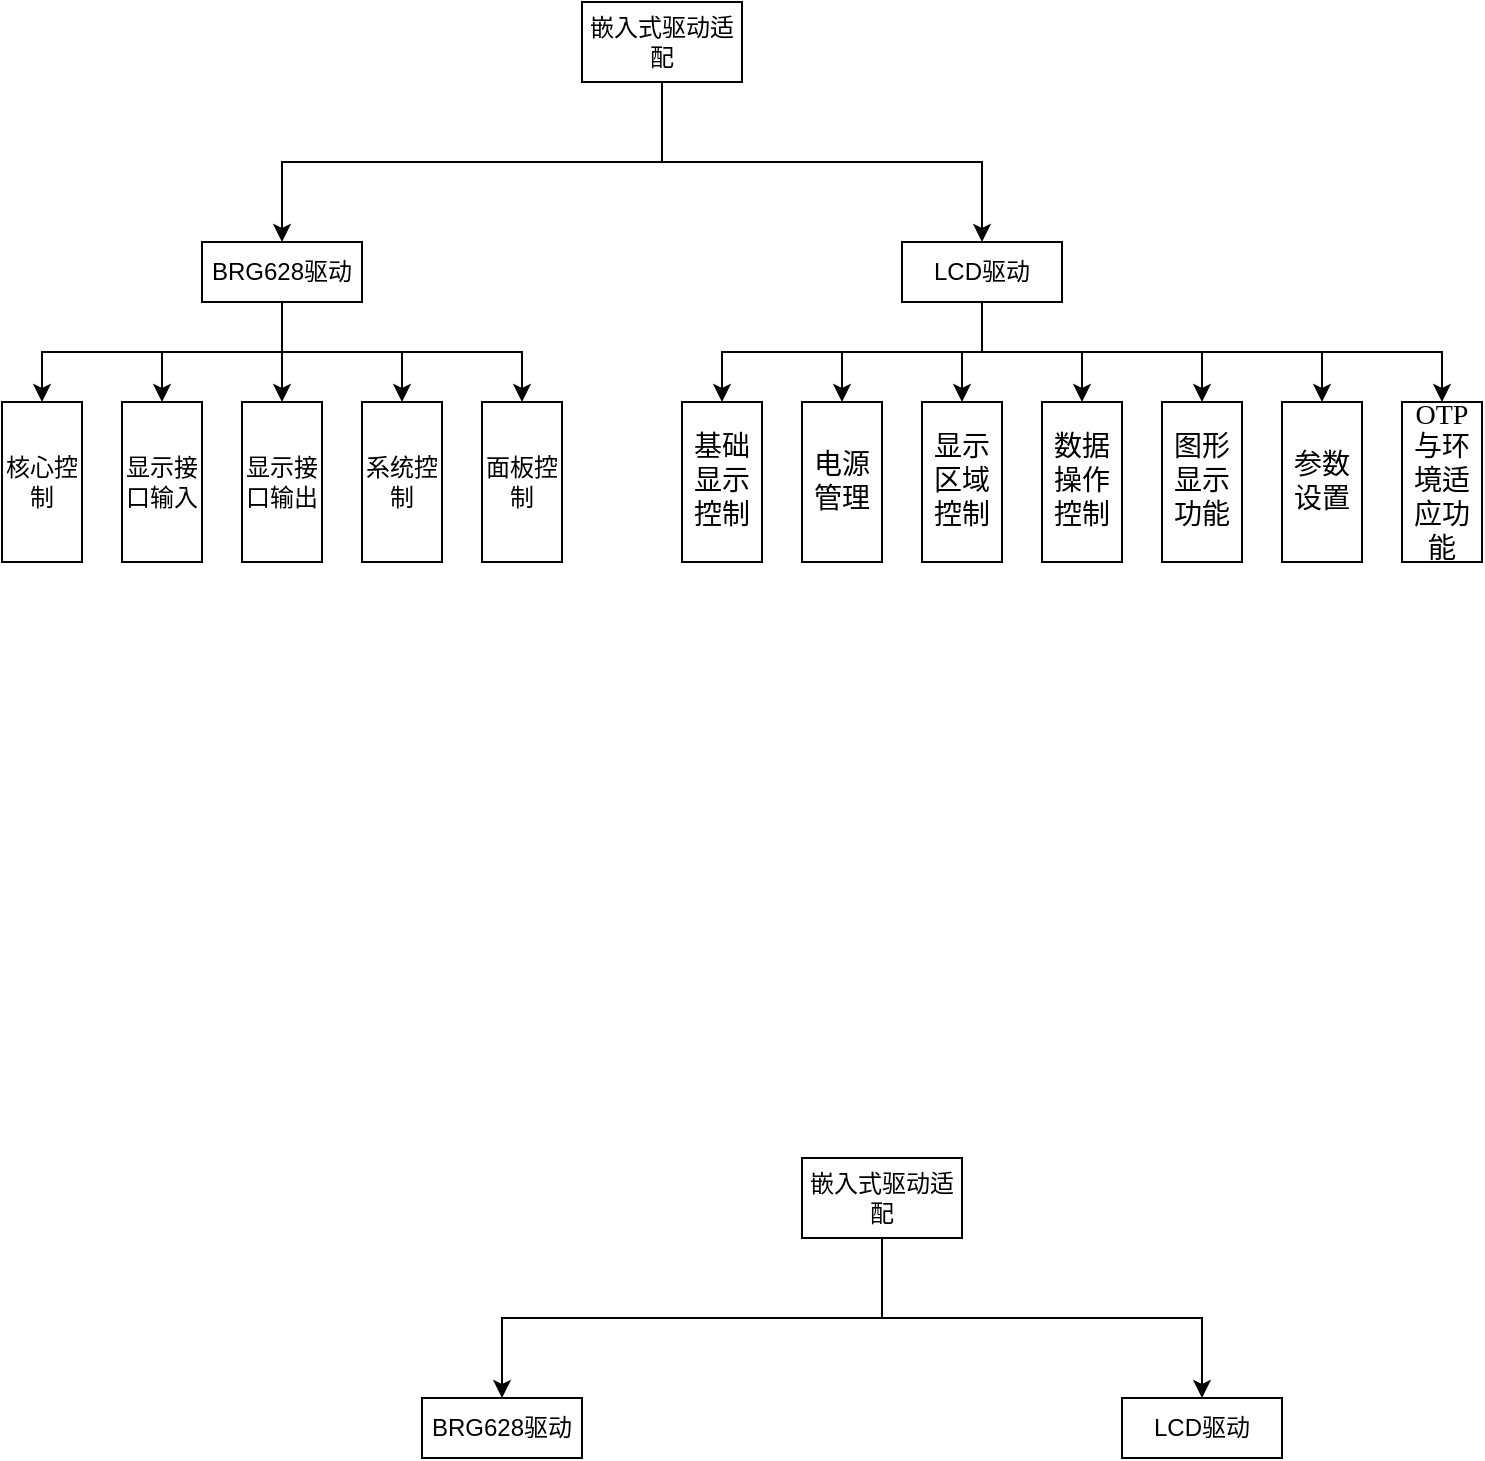 <mxfile version="27.0.6">
  <diagram name="第 1 页" id="japMbIAOzuZkcFbrZrBM">
    <mxGraphModel dx="1188" dy="676" grid="0" gridSize="10" guides="1" tooltips="1" connect="1" arrows="1" fold="1" page="1" pageScale="1" pageWidth="1654" pageHeight="2336" math="0" shadow="0">
      <root>
        <mxCell id="0" />
        <mxCell id="1" parent="0" />
        <mxCell id="VER0p9L-tkisMN6lT24T-41" style="edgeStyle=elbowEdgeStyle;rounded=0;orthogonalLoop=1;jettySize=auto;elbow=vertical;html=1;entryX=0.5;entryY=0;entryDx=0;entryDy=0;labelBackgroundColor=none;fontColor=default;" parent="1" source="VER0p9L-tkisMN6lT24T-1" target="VER0p9L-tkisMN6lT24T-2" edge="1">
          <mxGeometry relative="1" as="geometry" />
        </mxCell>
        <mxCell id="VER0p9L-tkisMN6lT24T-43" style="edgeStyle=elbowEdgeStyle;rounded=0;orthogonalLoop=1;jettySize=auto;elbow=vertical;html=1;entryX=0.5;entryY=0;entryDx=0;entryDy=0;labelBackgroundColor=none;fontColor=default;" parent="1" source="VER0p9L-tkisMN6lT24T-1" target="VER0p9L-tkisMN6lT24T-7" edge="1">
          <mxGeometry relative="1" as="geometry" />
        </mxCell>
        <mxCell id="VER0p9L-tkisMN6lT24T-1" value="嵌入式驱动适配" style="rounded=0;whiteSpace=wrap;html=1;labelBackgroundColor=none;" parent="1" vertex="1">
          <mxGeometry x="470" y="280" width="80" height="40" as="geometry" />
        </mxCell>
        <mxCell id="w4B4ZbAc3VxCVt6JShG3-23" style="edgeStyle=elbowEdgeStyle;rounded=0;orthogonalLoop=1;jettySize=auto;elbow=vertical;html=1;entryX=0.5;entryY=0;entryDx=0;entryDy=0;" parent="1" source="VER0p9L-tkisMN6lT24T-2" target="w4B4ZbAc3VxCVt6JShG3-11" edge="1">
          <mxGeometry relative="1" as="geometry" />
        </mxCell>
        <mxCell id="w4B4ZbAc3VxCVt6JShG3-24" style="edgeStyle=elbowEdgeStyle;rounded=0;orthogonalLoop=1;jettySize=auto;elbow=vertical;html=1;entryX=0.5;entryY=0;entryDx=0;entryDy=0;" parent="1" source="VER0p9L-tkisMN6lT24T-2" target="w4B4ZbAc3VxCVt6JShG3-13" edge="1">
          <mxGeometry relative="1" as="geometry" />
        </mxCell>
        <mxCell id="w4B4ZbAc3VxCVt6JShG3-25" style="edgeStyle=elbowEdgeStyle;rounded=0;orthogonalLoop=1;jettySize=auto;elbow=vertical;html=1;entryX=0.5;entryY=0;entryDx=0;entryDy=0;" parent="1" source="VER0p9L-tkisMN6lT24T-2" target="w4B4ZbAc3VxCVt6JShG3-12" edge="1">
          <mxGeometry relative="1" as="geometry" />
        </mxCell>
        <mxCell id="w4B4ZbAc3VxCVt6JShG3-26" style="edgeStyle=elbowEdgeStyle;rounded=0;orthogonalLoop=1;jettySize=auto;elbow=vertical;html=1;entryX=0.5;entryY=0;entryDx=0;entryDy=0;" parent="1" source="VER0p9L-tkisMN6lT24T-2" target="w4B4ZbAc3VxCVt6JShG3-10" edge="1">
          <mxGeometry relative="1" as="geometry" />
        </mxCell>
        <mxCell id="w4B4ZbAc3VxCVt6JShG3-27" style="edgeStyle=elbowEdgeStyle;rounded=0;orthogonalLoop=1;jettySize=auto;elbow=vertical;html=1;entryX=0.5;entryY=0;entryDx=0;entryDy=0;" parent="1" source="VER0p9L-tkisMN6lT24T-2" target="w4B4ZbAc3VxCVt6JShG3-1" edge="1">
          <mxGeometry relative="1" as="geometry" />
        </mxCell>
        <mxCell id="VER0p9L-tkisMN6lT24T-2" value="BRG628驱动" style="rounded=0;whiteSpace=wrap;html=1;labelBackgroundColor=none;" parent="1" vertex="1">
          <mxGeometry x="280" y="400" width="80" height="30" as="geometry" />
        </mxCell>
        <mxCell id="w4B4ZbAc3VxCVt6JShG3-29" style="edgeStyle=elbowEdgeStyle;rounded=0;orthogonalLoop=1;jettySize=auto;elbow=vertical;html=1;entryX=0.5;entryY=0;entryDx=0;entryDy=0;" parent="1" source="VER0p9L-tkisMN6lT24T-7" target="w4B4ZbAc3VxCVt6JShG3-16" edge="1">
          <mxGeometry relative="1" as="geometry" />
        </mxCell>
        <mxCell id="w4B4ZbAc3VxCVt6JShG3-30" style="edgeStyle=elbowEdgeStyle;rounded=0;orthogonalLoop=1;jettySize=auto;elbow=vertical;html=1;" parent="1" source="VER0p9L-tkisMN6lT24T-7" target="w4B4ZbAc3VxCVt6JShG3-17" edge="1">
          <mxGeometry relative="1" as="geometry" />
        </mxCell>
        <mxCell id="w4B4ZbAc3VxCVt6JShG3-31" style="edgeStyle=elbowEdgeStyle;rounded=0;orthogonalLoop=1;jettySize=auto;elbow=vertical;html=1;entryX=0.5;entryY=0;entryDx=0;entryDy=0;" parent="1" source="VER0p9L-tkisMN6lT24T-7" target="w4B4ZbAc3VxCVt6JShG3-15" edge="1">
          <mxGeometry relative="1" as="geometry" />
        </mxCell>
        <mxCell id="w4B4ZbAc3VxCVt6JShG3-33" style="edgeStyle=elbowEdgeStyle;rounded=0;orthogonalLoop=1;jettySize=auto;elbow=vertical;html=1;entryX=0.5;entryY=0;entryDx=0;entryDy=0;" parent="1" source="VER0p9L-tkisMN6lT24T-7" target="w4B4ZbAc3VxCVt6JShG3-18" edge="1">
          <mxGeometry relative="1" as="geometry" />
        </mxCell>
        <mxCell id="w4B4ZbAc3VxCVt6JShG3-34" style="edgeStyle=elbowEdgeStyle;rounded=0;orthogonalLoop=1;jettySize=auto;elbow=vertical;html=1;entryX=0.5;entryY=0;entryDx=0;entryDy=0;" parent="1" source="VER0p9L-tkisMN6lT24T-7" target="w4B4ZbAc3VxCVt6JShG3-19" edge="1">
          <mxGeometry relative="1" as="geometry" />
        </mxCell>
        <mxCell id="w4B4ZbAc3VxCVt6JShG3-36" style="edgeStyle=elbowEdgeStyle;rounded=0;orthogonalLoop=1;jettySize=auto;elbow=vertical;html=1;" parent="1" source="VER0p9L-tkisMN6lT24T-7" target="w4B4ZbAc3VxCVt6JShG3-20" edge="1">
          <mxGeometry relative="1" as="geometry" />
        </mxCell>
        <mxCell id="w4B4ZbAc3VxCVt6JShG3-37" style="edgeStyle=elbowEdgeStyle;rounded=0;orthogonalLoop=1;jettySize=auto;elbow=vertical;html=1;entryX=0.5;entryY=0;entryDx=0;entryDy=0;" parent="1" source="VER0p9L-tkisMN6lT24T-7" target="w4B4ZbAc3VxCVt6JShG3-21" edge="1">
          <mxGeometry relative="1" as="geometry" />
        </mxCell>
        <mxCell id="VER0p9L-tkisMN6lT24T-7" value="LCD驱动" style="rounded=0;whiteSpace=wrap;html=1;labelBackgroundColor=none;" parent="1" vertex="1">
          <mxGeometry x="630" y="400" width="80" height="30" as="geometry" />
        </mxCell>
        <mxCell id="w4B4ZbAc3VxCVt6JShG3-1" value="核心控制" style="rounded=0;whiteSpace=wrap;html=1;labelBackgroundColor=none;fillColor=none;" parent="1" vertex="1">
          <mxGeometry x="180" y="480" width="40" height="80" as="geometry" />
        </mxCell>
        <mxCell id="w4B4ZbAc3VxCVt6JShG3-10" value="显示接口输入" style="rounded=0;whiteSpace=wrap;html=1;labelBackgroundColor=none;fillColor=none;" parent="1" vertex="1">
          <mxGeometry x="240" y="480" width="40" height="80" as="geometry" />
        </mxCell>
        <mxCell id="w4B4ZbAc3VxCVt6JShG3-11" value="显示接口输出" style="rounded=0;whiteSpace=wrap;html=1;labelBackgroundColor=none;fillColor=none;" parent="1" vertex="1">
          <mxGeometry x="300" y="480" width="40" height="80" as="geometry" />
        </mxCell>
        <mxCell id="w4B4ZbAc3VxCVt6JShG3-12" value="面板控制" style="rounded=0;whiteSpace=wrap;html=1;labelBackgroundColor=none;fillColor=none;" parent="1" vertex="1">
          <mxGeometry x="420" y="480" width="40" height="80" as="geometry" />
        </mxCell>
        <mxCell id="w4B4ZbAc3VxCVt6JShG3-13" value="系统控制" style="rounded=0;whiteSpace=wrap;html=1;labelBackgroundColor=none;fillColor=none;" parent="1" vertex="1">
          <mxGeometry x="360" y="480" width="40" height="80" as="geometry" />
        </mxCell>
        <mxCell id="w4B4ZbAc3VxCVt6JShG3-15" value="&lt;p class=&quot;MsoNormal&quot;&gt;&lt;span style=&quot;mso-spacerun:&#39;yes&#39;;font-family:宋体;mso-ascii-font-family:&#39;Times New Roman&#39;;&lt;br/&gt;mso-hansi-font-family:&#39;Times New Roman&#39;;mso-bidi-font-family:&#39;Times New Roman&#39;;font-size:10.5pt;&lt;br/&gt;mso-font-kerning:1.0pt;&quot;&gt;基础显示控制&lt;/span&gt;&lt;/p&gt;" style="rounded=0;whiteSpace=wrap;html=1;labelBackgroundColor=none;fillColor=none;" parent="1" vertex="1">
          <mxGeometry x="520" y="480" width="40" height="80" as="geometry" />
        </mxCell>
        <mxCell id="w4B4ZbAc3VxCVt6JShG3-16" value="&lt;p class=&quot;MsoNormal&quot;&gt;&lt;span style=&quot;mso-spacerun:&#39;yes&#39;;font-family:宋体;mso-ascii-font-family:&#39;Times New Roman&#39;;&lt;br/&gt;mso-hansi-font-family:&#39;Times New Roman&#39;;mso-bidi-font-family:&#39;Times New Roman&#39;;font-size:10.5pt;&lt;br/&gt;mso-font-kerning:1.0pt;&quot;&gt;电源管理&lt;/span&gt;&lt;/p&gt;" style="rounded=0;whiteSpace=wrap;html=1;labelBackgroundColor=none;fillColor=none;" parent="1" vertex="1">
          <mxGeometry x="580" y="480" width="40" height="80" as="geometry" />
        </mxCell>
        <mxCell id="w4B4ZbAc3VxCVt6JShG3-17" value="&lt;p class=&quot;MsoNormal&quot;&gt;&lt;span style=&quot;mso-spacerun:&#39;yes&#39;;font-family:宋体;mso-ascii-font-family:&#39;Times New Roman&#39;;&lt;br/&gt;mso-hansi-font-family:&#39;Times New Roman&#39;;mso-bidi-font-family:&#39;Times New Roman&#39;;font-size:10.5pt;&lt;br/&gt;mso-font-kerning:1.0pt;&quot;&gt;显示区域控制&lt;/span&gt;&lt;/p&gt;" style="rounded=0;whiteSpace=wrap;html=1;labelBackgroundColor=none;fillColor=none;" parent="1" vertex="1">
          <mxGeometry x="640" y="480" width="40" height="80" as="geometry" />
        </mxCell>
        <mxCell id="w4B4ZbAc3VxCVt6JShG3-18" value="&lt;p class=&quot;MsoNormal&quot;&gt;&lt;span style=&quot;mso-spacerun:&#39;yes&#39;;font-family:宋体;mso-ascii-font-family:&#39;Times New Roman&#39;;&lt;br/&gt;mso-hansi-font-family:&#39;Times New Roman&#39;;mso-bidi-font-family:&#39;Times New Roman&#39;;font-size:10.5pt;&lt;br/&gt;mso-font-kerning:1.0pt;&quot;&gt;数据操作控制&lt;/span&gt;&lt;/p&gt;" style="rounded=0;whiteSpace=wrap;html=1;labelBackgroundColor=none;fillColor=none;" parent="1" vertex="1">
          <mxGeometry x="700" y="480" width="40" height="80" as="geometry" />
        </mxCell>
        <mxCell id="w4B4ZbAc3VxCVt6JShG3-19" value="&lt;p class=&quot;MsoNormal&quot;&gt;&lt;span style=&quot;mso-spacerun:&#39;yes&#39;;font-family:宋体;mso-ascii-font-family:&#39;Times New Roman&#39;;&lt;br/&gt;mso-hansi-font-family:&#39;Times New Roman&#39;;mso-bidi-font-family:&#39;Times New Roman&#39;;font-size:10.5pt;&lt;br/&gt;mso-font-kerning:1.0pt;&quot;&gt;图形显示功能&lt;/span&gt;&lt;/p&gt;" style="rounded=0;whiteSpace=wrap;html=1;labelBackgroundColor=none;fillColor=none;" parent="1" vertex="1">
          <mxGeometry x="760" y="480" width="40" height="80" as="geometry" />
        </mxCell>
        <mxCell id="w4B4ZbAc3VxCVt6JShG3-20" value="&lt;p class=&quot;MsoNormal&quot;&gt;&lt;span style=&quot;mso-spacerun:&#39;yes&#39;;font-family:宋体;mso-ascii-font-family:&#39;Times New Roman&#39;;&lt;br/&gt;mso-hansi-font-family:&#39;Times New Roman&#39;;mso-bidi-font-family:&#39;Times New Roman&#39;;font-size:10.5pt;&lt;br/&gt;mso-font-kerning:1.0pt;&quot;&gt;参数设置&lt;/span&gt;&lt;/p&gt;" style="rounded=0;whiteSpace=wrap;html=1;labelBackgroundColor=none;fillColor=none;" parent="1" vertex="1">
          <mxGeometry x="820" y="480" width="40" height="80" as="geometry" />
        </mxCell>
        <mxCell id="w4B4ZbAc3VxCVt6JShG3-21" value="&lt;p class=&quot;MsoNormal&quot;&gt;&lt;span style=&quot;mso-spacerun:&#39;yes&#39;;font-family:宋体;mso-ascii-font-family:&#39;Times New Roman&#39;;&lt;br/&gt;mso-hansi-font-family:&#39;Times New Roman&#39;;mso-bidi-font-family:&#39;Times New Roman&#39;;font-size:10.5pt;&lt;br/&gt;mso-font-kerning:1.0pt;&quot;&gt;&lt;font face=&quot;Times New Roman&quot;&gt;OTP&lt;/font&gt;&lt;font face=&quot;宋体&quot;&gt;与环境适应功能&lt;/font&gt;&lt;/span&gt;&lt;/p&gt;" style="rounded=0;whiteSpace=wrap;html=1;labelBackgroundColor=none;fillColor=none;" parent="1" vertex="1">
          <mxGeometry x="880" y="480" width="40" height="80" as="geometry" />
        </mxCell>
        <mxCell id="s5idl0Fn4ySrWmzEbjUN-1" style="edgeStyle=elbowEdgeStyle;rounded=0;orthogonalLoop=1;jettySize=auto;elbow=vertical;html=1;entryX=0.5;entryY=0;entryDx=0;entryDy=0;labelBackgroundColor=none;fontColor=default;" parent="1" source="s5idl0Fn4ySrWmzEbjUN-3" target="s5idl0Fn4ySrWmzEbjUN-4" edge="1">
          <mxGeometry relative="1" as="geometry" />
        </mxCell>
        <mxCell id="s5idl0Fn4ySrWmzEbjUN-2" style="edgeStyle=elbowEdgeStyle;rounded=0;orthogonalLoop=1;jettySize=auto;elbow=vertical;html=1;entryX=0.5;entryY=0;entryDx=0;entryDy=0;labelBackgroundColor=none;fontColor=default;" parent="1" source="s5idl0Fn4ySrWmzEbjUN-3" target="s5idl0Fn4ySrWmzEbjUN-5" edge="1">
          <mxGeometry relative="1" as="geometry" />
        </mxCell>
        <mxCell id="s5idl0Fn4ySrWmzEbjUN-3" value="嵌入式驱动适配" style="rounded=0;whiteSpace=wrap;html=1;labelBackgroundColor=none;" parent="1" vertex="1">
          <mxGeometry x="580" y="858" width="80" height="40" as="geometry" />
        </mxCell>
        <mxCell id="s5idl0Fn4ySrWmzEbjUN-4" value="BRG628驱动" style="rounded=0;whiteSpace=wrap;html=1;labelBackgroundColor=none;" parent="1" vertex="1">
          <mxGeometry x="390" y="978" width="80" height="30" as="geometry" />
        </mxCell>
        <mxCell id="s5idl0Fn4ySrWmzEbjUN-5" value="LCD驱动" style="rounded=0;whiteSpace=wrap;html=1;labelBackgroundColor=none;" parent="1" vertex="1">
          <mxGeometry x="740" y="978" width="80" height="30" as="geometry" />
        </mxCell>
      </root>
    </mxGraphModel>
  </diagram>
</mxfile>
